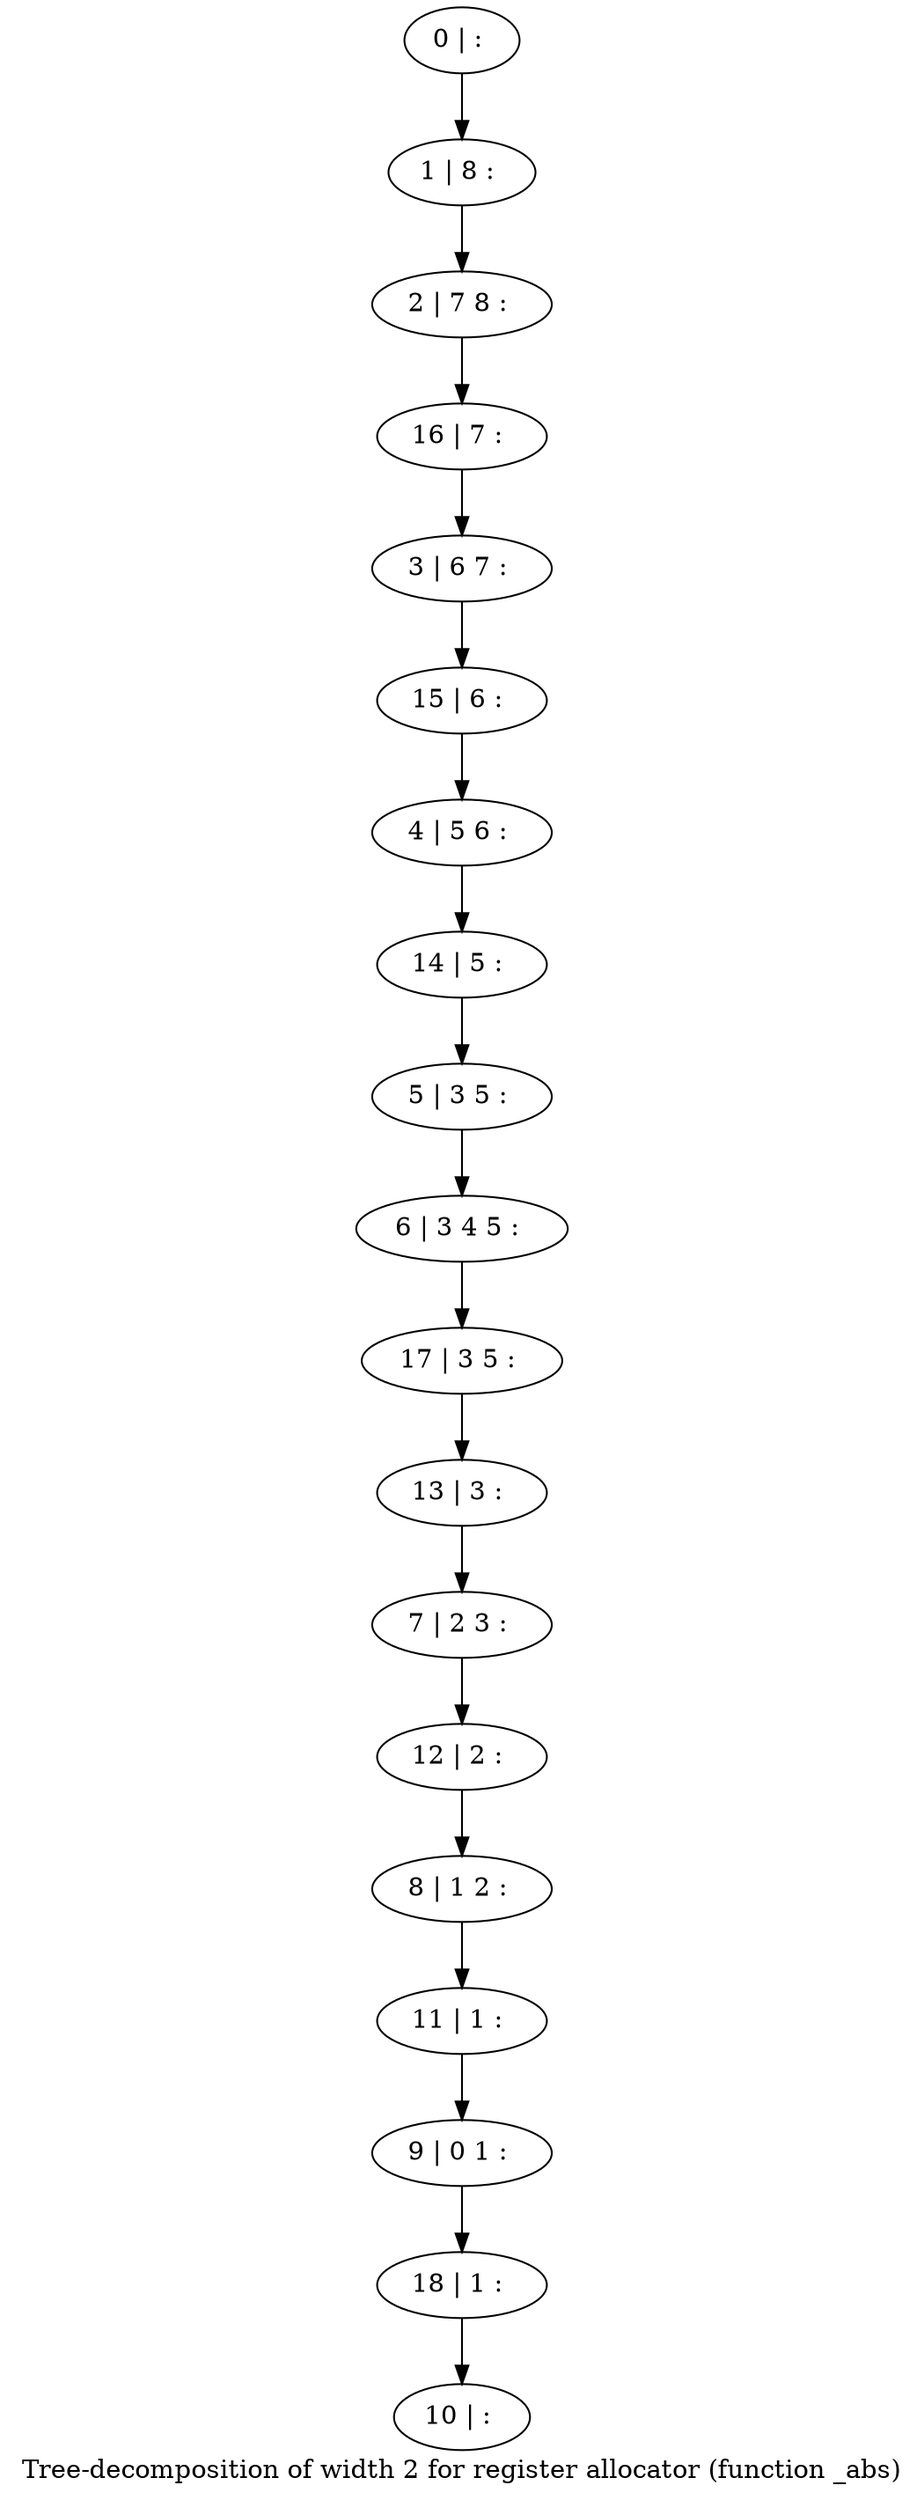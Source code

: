 digraph G {
graph [label="Tree-decomposition of width 2 for register allocator (function _abs)"]
0[label="0 | : "];
1[label="1 | 8 : "];
2[label="2 | 7 8 : "];
3[label="3 | 6 7 : "];
4[label="4 | 5 6 : "];
5[label="5 | 3 5 : "];
6[label="6 | 3 4 5 : "];
7[label="7 | 2 3 : "];
8[label="8 | 1 2 : "];
9[label="9 | 0 1 : "];
10[label="10 | : "];
11[label="11 | 1 : "];
12[label="12 | 2 : "];
13[label="13 | 3 : "];
14[label="14 | 5 : "];
15[label="15 | 6 : "];
16[label="16 | 7 : "];
17[label="17 | 3 5 : "];
18[label="18 | 1 : "];
0->1 ;
1->2 ;
5->6 ;
11->9 ;
8->11 ;
12->8 ;
7->12 ;
13->7 ;
14->5 ;
4->14 ;
15->4 ;
3->15 ;
16->3 ;
2->16 ;
17->13 ;
6->17 ;
18->10 ;
9->18 ;
}
